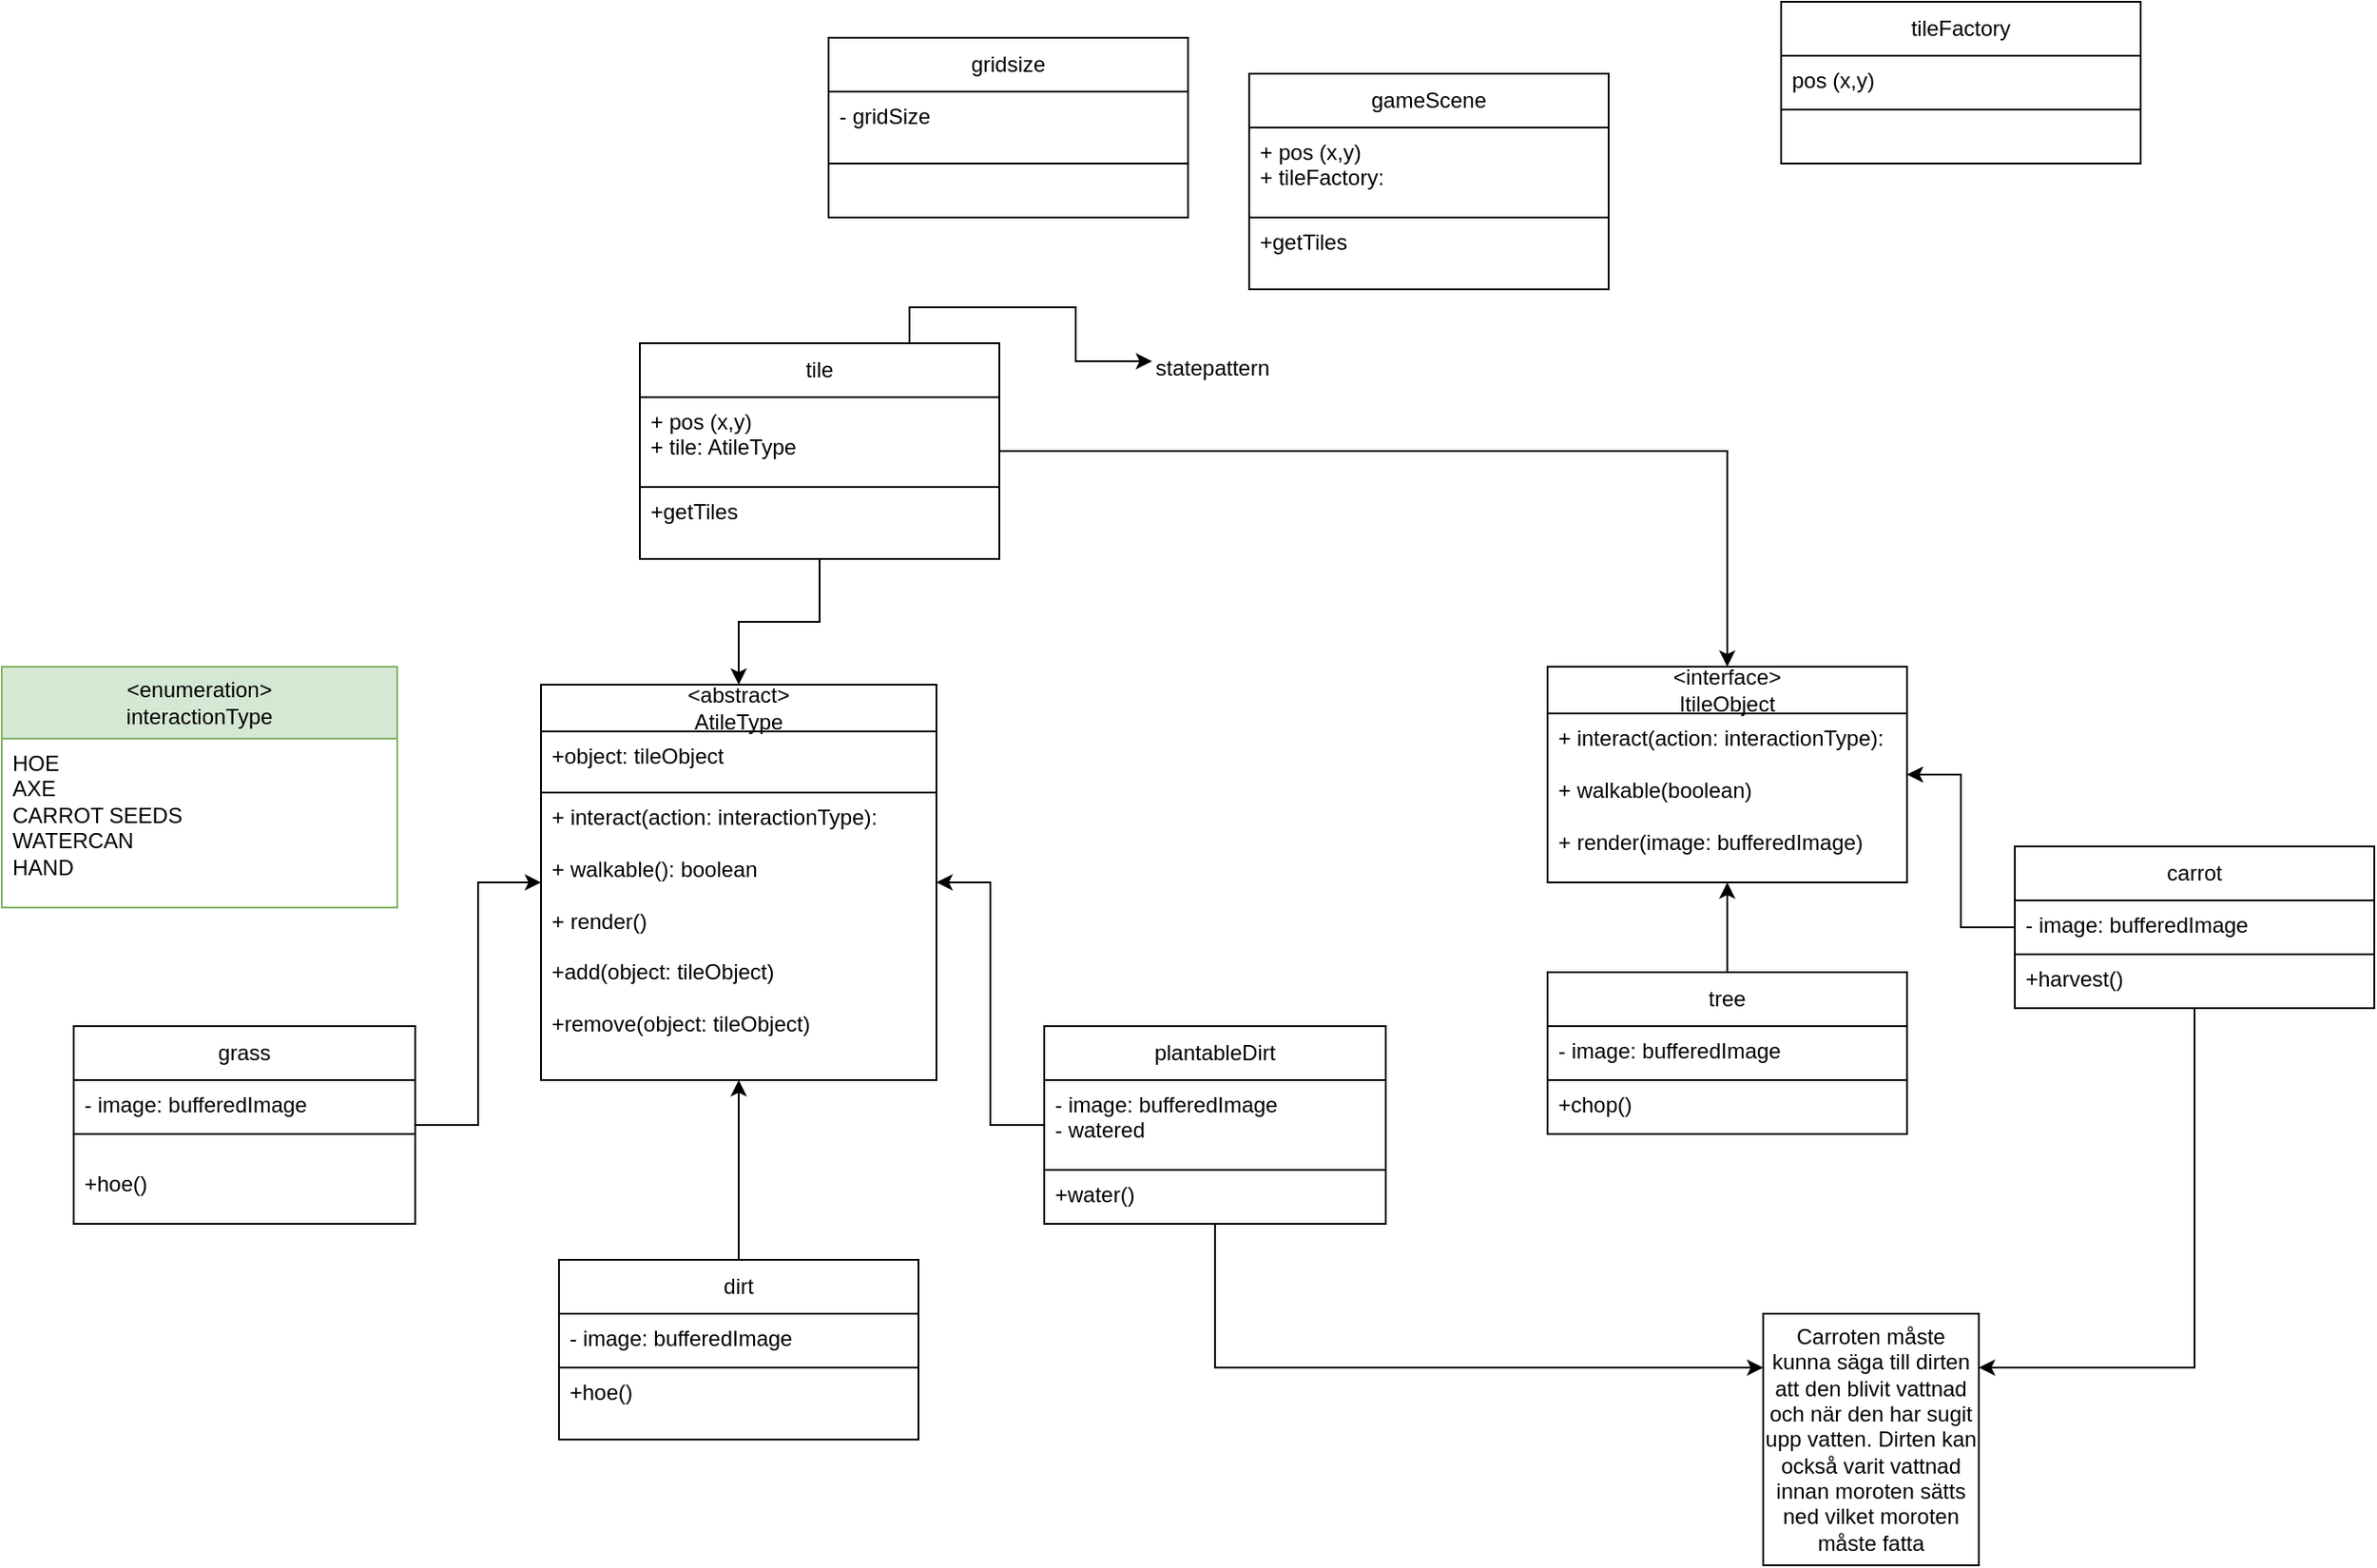 <mxfile version="24.8.6">
  <diagram name="Sida-1" id="Y1j0zhgqOLCsYzoXeZtR">
    <mxGraphModel dx="2022" dy="643" grid="1" gridSize="10" guides="1" tooltips="1" connect="1" arrows="1" fold="1" page="1" pageScale="1" pageWidth="827" pageHeight="1169" math="0" shadow="0">
      <root>
        <mxCell id="0" />
        <mxCell id="1" parent="0" />
        <mxCell id="sIzIB-XZMuE6dHfO2kSs-16" value="&lt;div&gt;&amp;lt;abstract&amp;gt;&lt;br&gt;&lt;/div&gt;&lt;div&gt;AtileType&lt;/div&gt;" style="swimlane;fontStyle=0;childLayout=stackLayout;horizontal=1;startSize=26;fillColor=none;horizontalStack=0;resizeParent=1;resizeParentMax=0;resizeLast=0;collapsible=1;marginBottom=0;whiteSpace=wrap;html=1;" parent="1" vertex="1">
          <mxGeometry x="20" y="490" width="220" height="220" as="geometry" />
        </mxCell>
        <mxCell id="sIzIB-XZMuE6dHfO2kSs-78" value="+object: tileObject" style="text;strokeColor=none;fillColor=none;align=left;verticalAlign=top;spacingLeft=4;spacingRight=4;overflow=hidden;rotatable=0;points=[[0,0.5],[1,0.5]];portConstraint=eastwest;whiteSpace=wrap;html=1;" parent="sIzIB-XZMuE6dHfO2kSs-16" vertex="1">
          <mxGeometry y="26" width="220" height="34" as="geometry" />
        </mxCell>
        <mxCell id="sIzIB-XZMuE6dHfO2kSs-17" value="+ interact(action: interactionType):&lt;div&gt;&lt;br&gt;&lt;/div&gt;&lt;div&gt;+ walkable(): boolean&lt;br&gt;&lt;/div&gt;&lt;div&gt;&lt;br&gt;&lt;/div&gt;&lt;div&gt;+ render()&lt;br&gt;&lt;/div&gt;&lt;div&gt;&lt;br&gt;&lt;/div&gt;&lt;div&gt;+add(object: tileObject)&lt;/div&gt;&lt;div&gt;&lt;br&gt;&lt;/div&gt;&lt;div&gt;+remove(object: tileObject)&lt;/div&gt;&lt;div&gt;&lt;br&gt;&lt;/div&gt;&lt;div&gt;&lt;br&gt;&lt;/div&gt;" style="text;strokeColor=default;fillColor=none;align=left;verticalAlign=top;spacingLeft=4;spacingRight=4;overflow=hidden;rotatable=0;points=[[0,0.5],[1,0.5]];portConstraint=eastwest;whiteSpace=wrap;html=1;" parent="sIzIB-XZMuE6dHfO2kSs-16" vertex="1">
          <mxGeometry y="60" width="220" height="160" as="geometry" />
        </mxCell>
        <mxCell id="sIzIB-XZMuE6dHfO2kSs-32" style="edgeStyle=orthogonalEdgeStyle;rounded=0;orthogonalLoop=1;jettySize=auto;html=1;" parent="1" source="sIzIB-XZMuE6dHfO2kSs-30" target="sIzIB-XZMuE6dHfO2kSs-16" edge="1">
          <mxGeometry relative="1" as="geometry" />
        </mxCell>
        <mxCell id="WeTuNVZqNts5gVV0klB0-4" style="edgeStyle=orthogonalEdgeStyle;rounded=0;orthogonalLoop=1;jettySize=auto;html=1;" edge="1" parent="1" source="sIzIB-XZMuE6dHfO2kSs-30" target="WeTuNVZqNts5gVV0klB0-1">
          <mxGeometry relative="1" as="geometry">
            <Array as="points">
              <mxPoint x="395" y="870" />
            </Array>
          </mxGeometry>
        </mxCell>
        <mxCell id="sIzIB-XZMuE6dHfO2kSs-30" value="plantableDirt" style="swimlane;fontStyle=0;childLayout=stackLayout;horizontal=1;startSize=30;fillColor=none;horizontalStack=0;resizeParent=1;resizeParentMax=0;resizeLast=0;collapsible=1;marginBottom=0;whiteSpace=wrap;html=1;" parent="1" vertex="1">
          <mxGeometry x="300" y="680" width="190" height="110" as="geometry" />
        </mxCell>
        <mxCell id="sIzIB-XZMuE6dHfO2kSs-38" value="&lt;div&gt;- image: bufferedImage&lt;/div&gt;&lt;div&gt;- watered&lt;br&gt;&lt;/div&gt;" style="text;strokeColor=default;fillColor=none;align=left;verticalAlign=top;spacingLeft=4;spacingRight=4;overflow=hidden;rotatable=0;points=[[0,0.5],[1,0.5]];portConstraint=eastwest;whiteSpace=wrap;html=1;" parent="sIzIB-XZMuE6dHfO2kSs-30" vertex="1">
          <mxGeometry y="30" width="190" height="50" as="geometry" />
        </mxCell>
        <mxCell id="sIzIB-XZMuE6dHfO2kSs-37" value="&lt;div&gt;+water()&lt;br&gt;&lt;/div&gt;&lt;div&gt;&lt;br&gt;&lt;br&gt;&lt;/div&gt;" style="text;strokeColor=default;fillColor=none;align=left;verticalAlign=top;spacingLeft=4;spacingRight=4;overflow=hidden;rotatable=0;points=[[0,0.5],[1,0.5]];portConstraint=eastwest;whiteSpace=wrap;html=1;" parent="sIzIB-XZMuE6dHfO2kSs-30" vertex="1">
          <mxGeometry y="80" width="190" height="30" as="geometry" />
        </mxCell>
        <mxCell id="sIzIB-XZMuE6dHfO2kSs-42" style="edgeStyle=orthogonalEdgeStyle;rounded=0;orthogonalLoop=1;jettySize=auto;html=1;" parent="1" source="sIzIB-XZMuE6dHfO2kSs-39" target="sIzIB-XZMuE6dHfO2kSs-16" edge="1">
          <mxGeometry relative="1" as="geometry" />
        </mxCell>
        <mxCell id="sIzIB-XZMuE6dHfO2kSs-39" value="dirt" style="swimlane;fontStyle=0;childLayout=stackLayout;horizontal=1;startSize=30;fillColor=none;horizontalStack=0;resizeParent=1;resizeParentMax=0;resizeLast=0;collapsible=1;marginBottom=0;whiteSpace=wrap;html=1;" parent="1" vertex="1">
          <mxGeometry x="30" y="810" width="200" height="100" as="geometry" />
        </mxCell>
        <mxCell id="sIzIB-XZMuE6dHfO2kSs-40" value="&lt;div&gt;- image: bufferedImage&lt;/div&gt;" style="text;strokeColor=default;fillColor=none;align=left;verticalAlign=top;spacingLeft=4;spacingRight=4;overflow=hidden;rotatable=0;points=[[0,0.5],[1,0.5]];portConstraint=eastwest;whiteSpace=wrap;html=1;" parent="sIzIB-XZMuE6dHfO2kSs-39" vertex="1">
          <mxGeometry y="30" width="200" height="30" as="geometry" />
        </mxCell>
        <mxCell id="sIzIB-XZMuE6dHfO2kSs-41" value="&lt;div&gt;+hoe()&lt;br&gt;&lt;/div&gt;&lt;div&gt;&lt;br&gt;&lt;br&gt;&lt;/div&gt;" style="text;strokeColor=default;fillColor=none;align=left;verticalAlign=top;spacingLeft=4;spacingRight=4;overflow=hidden;rotatable=0;points=[[0,0.5],[1,0.5]];portConstraint=eastwest;whiteSpace=wrap;html=1;" parent="sIzIB-XZMuE6dHfO2kSs-39" vertex="1">
          <mxGeometry y="60" width="200" height="40" as="geometry" />
        </mxCell>
        <mxCell id="sIzIB-XZMuE6dHfO2kSs-46" style="edgeStyle=orthogonalEdgeStyle;rounded=0;orthogonalLoop=1;jettySize=auto;html=1;" parent="1" source="sIzIB-XZMuE6dHfO2kSs-43" target="sIzIB-XZMuE6dHfO2kSs-16" edge="1">
          <mxGeometry relative="1" as="geometry" />
        </mxCell>
        <mxCell id="sIzIB-XZMuE6dHfO2kSs-43" value="grass" style="swimlane;fontStyle=0;childLayout=stackLayout;horizontal=1;startSize=30;fillColor=none;horizontalStack=0;resizeParent=1;resizeParentMax=0;resizeLast=0;collapsible=1;marginBottom=0;whiteSpace=wrap;html=1;" parent="1" vertex="1">
          <mxGeometry x="-240" y="680" width="190" height="110" as="geometry" />
        </mxCell>
        <mxCell id="sIzIB-XZMuE6dHfO2kSs-44" value="&lt;div&gt;- image: bufferedImage&lt;/div&gt;" style="text;strokeColor=default;fillColor=none;align=left;verticalAlign=top;spacingLeft=4;spacingRight=4;overflow=hidden;rotatable=0;points=[[0,0.5],[1,0.5]];portConstraint=eastwest;whiteSpace=wrap;html=1;" parent="sIzIB-XZMuE6dHfO2kSs-43" vertex="1">
          <mxGeometry y="30" width="190" height="30" as="geometry" />
        </mxCell>
        <mxCell id="sIzIB-XZMuE6dHfO2kSs-45" value="&lt;br&gt;&lt;div&gt;+hoe()&lt;br&gt;&lt;/div&gt;&lt;div&gt;&lt;br&gt;&lt;br&gt;&lt;/div&gt;" style="text;strokeColor=default;fillColor=none;align=left;verticalAlign=top;spacingLeft=4;spacingRight=4;overflow=hidden;rotatable=0;points=[[0,0.5],[1,0.5]];portConstraint=eastwest;whiteSpace=wrap;html=1;" parent="sIzIB-XZMuE6dHfO2kSs-43" vertex="1">
          <mxGeometry y="60" width="190" height="50" as="geometry" />
        </mxCell>
        <mxCell id="sIzIB-XZMuE6dHfO2kSs-47" value="&lt;div&gt;&amp;lt;interface&amp;gt;&lt;br&gt;&lt;/div&gt;&lt;div&gt;ItileObject&lt;/div&gt;" style="swimlane;fontStyle=0;childLayout=stackLayout;horizontal=1;startSize=26;fillColor=none;horizontalStack=0;resizeParent=1;resizeParentMax=0;resizeLast=0;collapsible=1;marginBottom=0;whiteSpace=wrap;html=1;" parent="1" vertex="1">
          <mxGeometry x="580" y="480" width="200" height="120" as="geometry" />
        </mxCell>
        <mxCell id="sIzIB-XZMuE6dHfO2kSs-48" value="+ interact(action: interactionType):&lt;div&gt;&lt;br&gt;&lt;/div&gt;&lt;div&gt;+ walkable(boolean)&lt;/div&gt;&lt;div&gt;&lt;br&gt;&lt;/div&gt;&lt;div&gt;+ render(image: bufferedImage)&lt;br&gt;&lt;/div&gt;" style="text;strokeColor=none;fillColor=none;align=left;verticalAlign=top;spacingLeft=4;spacingRight=4;overflow=hidden;rotatable=0;points=[[0,0.5],[1,0.5]];portConstraint=eastwest;whiteSpace=wrap;html=1;" parent="sIzIB-XZMuE6dHfO2kSs-47" vertex="1">
          <mxGeometry y="26" width="200" height="94" as="geometry" />
        </mxCell>
        <mxCell id="sIzIB-XZMuE6dHfO2kSs-52" style="edgeStyle=orthogonalEdgeStyle;rounded=0;orthogonalLoop=1;jettySize=auto;html=1;" parent="1" source="sIzIB-XZMuE6dHfO2kSs-49" target="sIzIB-XZMuE6dHfO2kSs-47" edge="1">
          <mxGeometry relative="1" as="geometry" />
        </mxCell>
        <mxCell id="WeTuNVZqNts5gVV0klB0-3" style="edgeStyle=orthogonalEdgeStyle;rounded=0;orthogonalLoop=1;jettySize=auto;html=1;" edge="1" parent="1" source="sIzIB-XZMuE6dHfO2kSs-49" target="WeTuNVZqNts5gVV0klB0-1">
          <mxGeometry relative="1" as="geometry">
            <Array as="points">
              <mxPoint x="940" y="870" />
            </Array>
          </mxGeometry>
        </mxCell>
        <mxCell id="sIzIB-XZMuE6dHfO2kSs-49" value="carrot" style="swimlane;fontStyle=0;childLayout=stackLayout;horizontal=1;startSize=30;fillColor=none;horizontalStack=0;resizeParent=1;resizeParentMax=0;resizeLast=0;collapsible=1;marginBottom=0;whiteSpace=wrap;html=1;" parent="1" vertex="1">
          <mxGeometry x="840" y="580" width="200" height="90" as="geometry" />
        </mxCell>
        <mxCell id="sIzIB-XZMuE6dHfO2kSs-50" value="&lt;div&gt;- image: bufferedImage&lt;/div&gt;" style="text;strokeColor=default;fillColor=none;align=left;verticalAlign=top;spacingLeft=4;spacingRight=4;overflow=hidden;rotatable=0;points=[[0,0.5],[1,0.5]];portConstraint=eastwest;whiteSpace=wrap;html=1;" parent="sIzIB-XZMuE6dHfO2kSs-49" vertex="1">
          <mxGeometry y="30" width="200" height="30" as="geometry" />
        </mxCell>
        <mxCell id="sIzIB-XZMuE6dHfO2kSs-51" value="&lt;div&gt;+harvest()&lt;br&gt;&lt;/div&gt;&lt;div&gt;&lt;br&gt;&lt;br&gt;&lt;/div&gt;" style="text;strokeColor=default;fillColor=none;align=left;verticalAlign=top;spacingLeft=4;spacingRight=4;overflow=hidden;rotatable=0;points=[[0,0.5],[1,0.5]];portConstraint=eastwest;whiteSpace=wrap;html=1;" parent="sIzIB-XZMuE6dHfO2kSs-49" vertex="1">
          <mxGeometry y="60" width="200" height="30" as="geometry" />
        </mxCell>
        <mxCell id="sIzIB-XZMuE6dHfO2kSs-56" style="edgeStyle=orthogonalEdgeStyle;rounded=0;orthogonalLoop=1;jettySize=auto;html=1;" parent="1" source="sIzIB-XZMuE6dHfO2kSs-53" target="sIzIB-XZMuE6dHfO2kSs-47" edge="1">
          <mxGeometry relative="1" as="geometry" />
        </mxCell>
        <mxCell id="sIzIB-XZMuE6dHfO2kSs-53" value="tree" style="swimlane;fontStyle=0;childLayout=stackLayout;horizontal=1;startSize=30;fillColor=none;horizontalStack=0;resizeParent=1;resizeParentMax=0;resizeLast=0;collapsible=1;marginBottom=0;whiteSpace=wrap;html=1;" parent="1" vertex="1">
          <mxGeometry x="580" y="650" width="200" height="90" as="geometry" />
        </mxCell>
        <mxCell id="sIzIB-XZMuE6dHfO2kSs-54" value="&lt;div&gt;- image: bufferedImage&lt;/div&gt;" style="text;strokeColor=default;fillColor=none;align=left;verticalAlign=top;spacingLeft=4;spacingRight=4;overflow=hidden;rotatable=0;points=[[0,0.5],[1,0.5]];portConstraint=eastwest;whiteSpace=wrap;html=1;" parent="sIzIB-XZMuE6dHfO2kSs-53" vertex="1">
          <mxGeometry y="30" width="200" height="30" as="geometry" />
        </mxCell>
        <mxCell id="sIzIB-XZMuE6dHfO2kSs-55" value="&lt;div&gt;+chop()&lt;br&gt;&lt;/div&gt;&lt;div&gt;&lt;br&gt;&lt;br&gt;&lt;/div&gt;" style="text;strokeColor=default;fillColor=none;align=left;verticalAlign=top;spacingLeft=4;spacingRight=4;overflow=hidden;rotatable=0;points=[[0,0.5],[1,0.5]];portConstraint=eastwest;whiteSpace=wrap;html=1;" parent="sIzIB-XZMuE6dHfO2kSs-53" vertex="1">
          <mxGeometry y="60" width="200" height="30" as="geometry" />
        </mxCell>
        <mxCell id="sIzIB-XZMuE6dHfO2kSs-57" value="&amp;lt;enumeration&amp;gt;&lt;br&gt;&lt;div&gt;interactionType&lt;/div&gt;" style="swimlane;fontStyle=0;childLayout=stackLayout;horizontal=1;startSize=40;fillColor=#d5e8d4;horizontalStack=0;resizeParent=1;resizeParentMax=0;resizeLast=0;collapsible=1;marginBottom=0;whiteSpace=wrap;html=1;strokeColor=#82b366;" parent="1" vertex="1">
          <mxGeometry x="-280" y="480" width="220" height="134" as="geometry" />
        </mxCell>
        <mxCell id="sIzIB-XZMuE6dHfO2kSs-58" value="&lt;div&gt;HOE&lt;/div&gt;&lt;div&gt;AXE&lt;/div&gt;&lt;div&gt;CARROT SEEDS&lt;/div&gt;&lt;div&gt;WATERCAN&lt;/div&gt;&lt;div&gt;HAND&lt;br&gt;&lt;/div&gt;" style="text;strokeColor=none;fillColor=none;align=left;verticalAlign=top;spacingLeft=4;spacingRight=4;overflow=hidden;rotatable=0;points=[[0,0.5],[1,0.5]];portConstraint=eastwest;whiteSpace=wrap;html=1;" parent="sIzIB-XZMuE6dHfO2kSs-57" vertex="1">
          <mxGeometry y="40" width="220" height="94" as="geometry" />
        </mxCell>
        <mxCell id="sIzIB-XZMuE6dHfO2kSs-66" value="gameScene" style="swimlane;fontStyle=0;childLayout=stackLayout;horizontal=1;startSize=30;fillColor=none;horizontalStack=0;resizeParent=1;resizeParentMax=0;resizeLast=0;collapsible=1;marginBottom=0;whiteSpace=wrap;html=1;" parent="1" vertex="1">
          <mxGeometry x="414" y="150" width="200" height="120" as="geometry" />
        </mxCell>
        <mxCell id="sIzIB-XZMuE6dHfO2kSs-67" value="&lt;div&gt;+ pos (x,y)&lt;/div&gt;&lt;div&gt;+ tileFactory:&lt;br&gt;&lt;/div&gt;" style="text;strokeColor=default;fillColor=none;align=left;verticalAlign=top;spacingLeft=4;spacingRight=4;overflow=hidden;rotatable=0;points=[[0,0.5],[1,0.5]];portConstraint=eastwest;whiteSpace=wrap;html=1;" parent="sIzIB-XZMuE6dHfO2kSs-66" vertex="1">
          <mxGeometry y="30" width="200" height="50" as="geometry" />
        </mxCell>
        <mxCell id="sIzIB-XZMuE6dHfO2kSs-68" value="&lt;div&gt;+getTiles&lt;/div&gt;&lt;div&gt;&lt;br&gt;&lt;/div&gt;" style="text;strokeColor=default;fillColor=none;align=left;verticalAlign=top;spacingLeft=4;spacingRight=4;overflow=hidden;rotatable=0;points=[[0,0.5],[1,0.5]];portConstraint=eastwest;whiteSpace=wrap;html=1;" parent="sIzIB-XZMuE6dHfO2kSs-66" vertex="1">
          <mxGeometry y="80" width="200" height="40" as="geometry" />
        </mxCell>
        <mxCell id="sIzIB-XZMuE6dHfO2kSs-69" value="gridsize" style="swimlane;fontStyle=0;childLayout=stackLayout;horizontal=1;startSize=30;fillColor=none;horizontalStack=0;resizeParent=1;resizeParentMax=0;resizeLast=0;collapsible=1;marginBottom=0;whiteSpace=wrap;html=1;" parent="1" vertex="1">
          <mxGeometry x="180" y="130" width="200" height="100" as="geometry" />
        </mxCell>
        <mxCell id="sIzIB-XZMuE6dHfO2kSs-70" value="- gridSize" style="text;strokeColor=default;fillColor=none;align=left;verticalAlign=top;spacingLeft=4;spacingRight=4;overflow=hidden;rotatable=0;points=[[0,0.5],[1,0.5]];portConstraint=eastwest;whiteSpace=wrap;html=1;" parent="sIzIB-XZMuE6dHfO2kSs-69" vertex="1">
          <mxGeometry y="30" width="200" height="40" as="geometry" />
        </mxCell>
        <mxCell id="sIzIB-XZMuE6dHfO2kSs-71" value="&lt;div&gt;&lt;br&gt;&lt;/div&gt;&lt;div&gt;&lt;br&gt;&lt;br&gt;&lt;/div&gt;" style="text;strokeColor=default;fillColor=none;align=left;verticalAlign=top;spacingLeft=4;spacingRight=4;overflow=hidden;rotatable=0;points=[[0,0.5],[1,0.5]];portConstraint=eastwest;whiteSpace=wrap;html=1;" parent="sIzIB-XZMuE6dHfO2kSs-69" vertex="1">
          <mxGeometry y="70" width="200" height="30" as="geometry" />
        </mxCell>
        <mxCell id="sIzIB-XZMuE6dHfO2kSs-72" value="tileFactory" style="swimlane;fontStyle=0;childLayout=stackLayout;horizontal=1;startSize=30;fillColor=none;horizontalStack=0;resizeParent=1;resizeParentMax=0;resizeLast=0;collapsible=1;marginBottom=0;whiteSpace=wrap;html=1;" parent="1" vertex="1">
          <mxGeometry x="710" y="110" width="200" height="90" as="geometry" />
        </mxCell>
        <mxCell id="sIzIB-XZMuE6dHfO2kSs-73" value="pos (x,y)" style="text;strokeColor=default;fillColor=none;align=left;verticalAlign=top;spacingLeft=4;spacingRight=4;overflow=hidden;rotatable=0;points=[[0,0.5],[1,0.5]];portConstraint=eastwest;whiteSpace=wrap;html=1;" parent="sIzIB-XZMuE6dHfO2kSs-72" vertex="1">
          <mxGeometry y="30" width="200" height="30" as="geometry" />
        </mxCell>
        <mxCell id="sIzIB-XZMuE6dHfO2kSs-74" value="" style="text;strokeColor=default;fillColor=none;align=left;verticalAlign=top;spacingLeft=4;spacingRight=4;overflow=hidden;rotatable=0;points=[[0,0.5],[1,0.5]];portConstraint=eastwest;whiteSpace=wrap;html=1;" parent="sIzIB-XZMuE6dHfO2kSs-72" vertex="1">
          <mxGeometry y="60" width="200" height="30" as="geometry" />
        </mxCell>
        <mxCell id="sIzIB-XZMuE6dHfO2kSs-85" style="edgeStyle=orthogonalEdgeStyle;rounded=0;orthogonalLoop=1;jettySize=auto;html=1;exitX=0.75;exitY=0;exitDx=0;exitDy=0;" parent="1" source="sIzIB-XZMuE6dHfO2kSs-82" target="sIzIB-XZMuE6dHfO2kSs-86" edge="1">
          <mxGeometry relative="1" as="geometry">
            <mxPoint x="450" y="430" as="targetPoint" />
          </mxGeometry>
        </mxCell>
        <mxCell id="sIzIB-XZMuE6dHfO2kSs-87" style="edgeStyle=orthogonalEdgeStyle;rounded=0;orthogonalLoop=1;jettySize=auto;html=1;" parent="1" source="sIzIB-XZMuE6dHfO2kSs-82" target="sIzIB-XZMuE6dHfO2kSs-16" edge="1">
          <mxGeometry relative="1" as="geometry" />
        </mxCell>
        <mxCell id="sIzIB-XZMuE6dHfO2kSs-88" style="edgeStyle=orthogonalEdgeStyle;rounded=0;orthogonalLoop=1;jettySize=auto;html=1;" parent="1" source="sIzIB-XZMuE6dHfO2kSs-82" target="sIzIB-XZMuE6dHfO2kSs-47" edge="1">
          <mxGeometry relative="1" as="geometry" />
        </mxCell>
        <mxCell id="sIzIB-XZMuE6dHfO2kSs-82" value="tile" style="swimlane;fontStyle=0;childLayout=stackLayout;horizontal=1;startSize=30;fillColor=none;horizontalStack=0;resizeParent=1;resizeParentMax=0;resizeLast=0;collapsible=1;marginBottom=0;whiteSpace=wrap;html=1;" parent="1" vertex="1">
          <mxGeometry x="75" y="300" width="200" height="120" as="geometry" />
        </mxCell>
        <mxCell id="sIzIB-XZMuE6dHfO2kSs-83" value="&lt;div&gt;+ pos (x,y)&lt;/div&gt;&lt;div&gt;+ tile: AtileType&lt;br&gt;&lt;/div&gt;" style="text;strokeColor=default;fillColor=none;align=left;verticalAlign=top;spacingLeft=4;spacingRight=4;overflow=hidden;rotatable=0;points=[[0,0.5],[1,0.5]];portConstraint=eastwest;whiteSpace=wrap;html=1;" parent="sIzIB-XZMuE6dHfO2kSs-82" vertex="1">
          <mxGeometry y="30" width="200" height="50" as="geometry" />
        </mxCell>
        <mxCell id="sIzIB-XZMuE6dHfO2kSs-84" value="&lt;div&gt;+getTiles&lt;/div&gt;&lt;div&gt;&lt;br&gt;&lt;/div&gt;" style="text;strokeColor=default;fillColor=none;align=left;verticalAlign=top;spacingLeft=4;spacingRight=4;overflow=hidden;rotatable=0;points=[[0,0.5],[1,0.5]];portConstraint=eastwest;whiteSpace=wrap;html=1;" parent="sIzIB-XZMuE6dHfO2kSs-82" vertex="1">
          <mxGeometry y="80" width="200" height="40" as="geometry" />
        </mxCell>
        <mxCell id="sIzIB-XZMuE6dHfO2kSs-86" value="statepattern" style="text;html=1;whiteSpace=wrap;overflow=hidden;rounded=0;" parent="1" vertex="1">
          <mxGeometry x="360" y="300" width="180" height="20" as="geometry" />
        </mxCell>
        <mxCell id="WeTuNVZqNts5gVV0klB0-1" value="Carroten måste kunna säga till dirten att den blivit vattnad och när den har sugit upp vatten. Dirten kan också varit vattnad innan moroten sätts ned vilket moroten måste fatta" style="rounded=0;whiteSpace=wrap;html=1;" vertex="1" parent="1">
          <mxGeometry x="700" y="840" width="120" height="140" as="geometry" />
        </mxCell>
      </root>
    </mxGraphModel>
  </diagram>
</mxfile>
